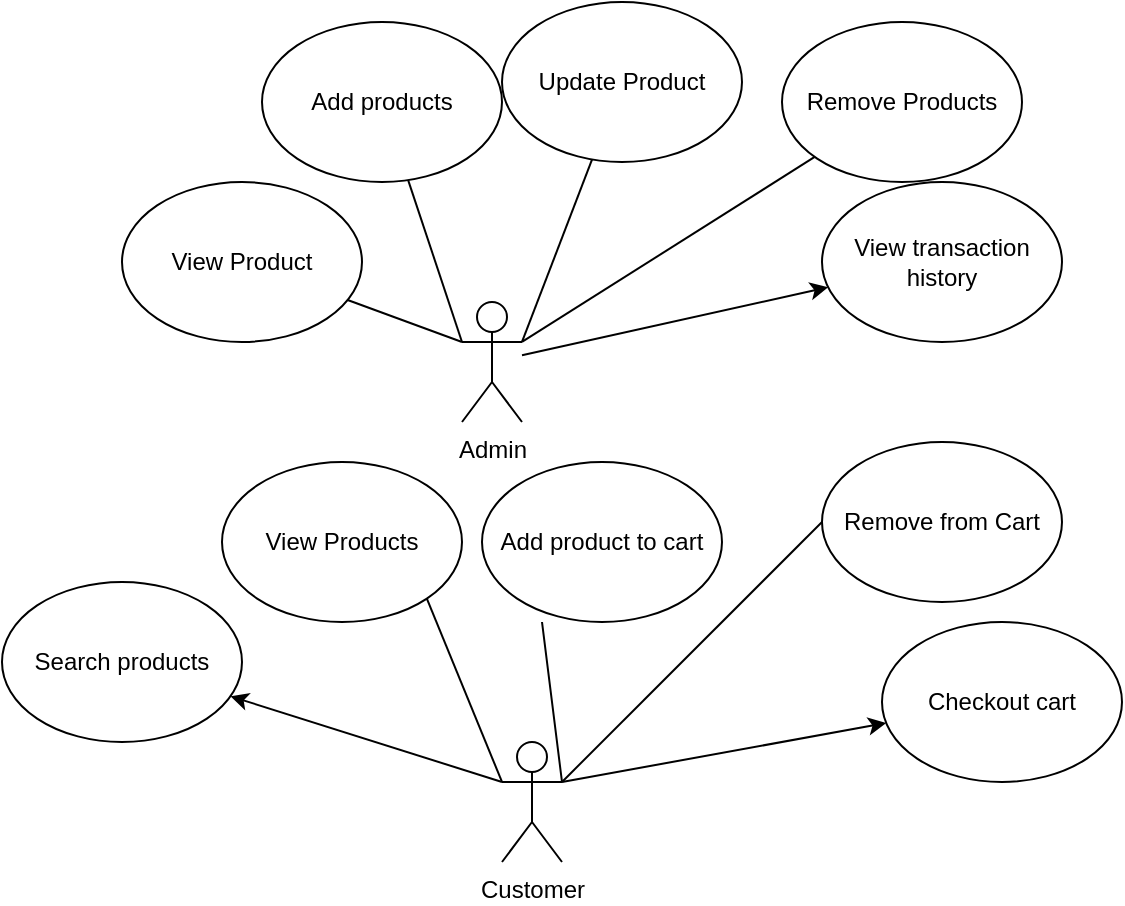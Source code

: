 <mxfile version="16.4.6" type="device" pages="2"><diagram id="PrRaS8Aolkz2Y4Op9WlZ" name="Use Case Diagram"><mxGraphModel dx="868" dy="520" grid="1" gridSize="10" guides="1" tooltips="1" connect="1" arrows="1" fold="1" page="1" pageScale="1" pageWidth="850" pageHeight="1100" math="0" shadow="0"><root><mxCell id="0"/><mxCell id="1" parent="0"/><mxCell id="6ajh6Lznl_H47NSacTXv-1" value="Admin&lt;br&gt;" style="shape=umlActor;verticalLabelPosition=bottom;verticalAlign=top;html=1;outlineConnect=0;" vertex="1" parent="1"><mxGeometry x="340" y="260" width="30" height="60" as="geometry"/></mxCell><mxCell id="6ajh6Lznl_H47NSacTXv-2" value="Add products" style="ellipse;whiteSpace=wrap;html=1;" vertex="1" parent="1"><mxGeometry x="240" y="120" width="120" height="80" as="geometry"/></mxCell><mxCell id="6ajh6Lznl_H47NSacTXv-3" value="" style="endArrow=none;html=1;rounded=0;exitX=0;exitY=0.333;exitDx=0;exitDy=0;exitPerimeter=0;" edge="1" parent="1" source="6ajh6Lznl_H47NSacTXv-1" target="6ajh6Lznl_H47NSacTXv-2"><mxGeometry width="50" height="50" relative="1" as="geometry"><mxPoint x="400" y="330" as="sourcePoint"/><mxPoint x="450" y="280" as="targetPoint"/></mxGeometry></mxCell><mxCell id="6ajh6Lznl_H47NSacTXv-4" value="Update Product" style="ellipse;whiteSpace=wrap;html=1;" vertex="1" parent="1"><mxGeometry x="360" y="110" width="120" height="80" as="geometry"/></mxCell><mxCell id="6ajh6Lznl_H47NSacTXv-5" value="" style="endArrow=none;html=1;rounded=0;exitX=1;exitY=0.333;exitDx=0;exitDy=0;exitPerimeter=0;" edge="1" target="6ajh6Lznl_H47NSacTXv-4" parent="1" source="6ajh6Lznl_H47NSacTXv-1"><mxGeometry width="50" height="50" relative="1" as="geometry"><mxPoint x="580" y="250" as="sourcePoint"/><mxPoint x="690" y="250" as="targetPoint"/></mxGeometry></mxCell><mxCell id="6ajh6Lznl_H47NSacTXv-6" value="Remove Products" style="ellipse;whiteSpace=wrap;html=1;" vertex="1" parent="1"><mxGeometry x="500" y="120" width="120" height="80" as="geometry"/></mxCell><mxCell id="6ajh6Lznl_H47NSacTXv-7" value="" style="endArrow=none;html=1;rounded=0;exitX=1;exitY=0.333;exitDx=0;exitDy=0;exitPerimeter=0;" edge="1" parent="1" source="6ajh6Lznl_H47NSacTXv-1" target="6ajh6Lznl_H47NSacTXv-6"><mxGeometry width="50" height="50" relative="1" as="geometry"><mxPoint x="400" y="330" as="sourcePoint"/><mxPoint x="450" y="280" as="targetPoint"/></mxGeometry></mxCell><mxCell id="6ajh6Lznl_H47NSacTXv-8" value="View Product" style="ellipse;whiteSpace=wrap;html=1;" vertex="1" parent="1"><mxGeometry x="170" y="200" width="120" height="80" as="geometry"/></mxCell><mxCell id="6ajh6Lznl_H47NSacTXv-9" value="Customer" style="shape=umlActor;verticalLabelPosition=bottom;verticalAlign=top;html=1;outlineConnect=0;" vertex="1" parent="1"><mxGeometry x="360" y="480" width="30" height="60" as="geometry"/></mxCell><mxCell id="6ajh6Lznl_H47NSacTXv-10" value="" style="endArrow=none;html=1;rounded=0;entryX=0;entryY=0.333;entryDx=0;entryDy=0;entryPerimeter=0;" edge="1" parent="1" source="6ajh6Lznl_H47NSacTXv-8" target="6ajh6Lznl_H47NSacTXv-1"><mxGeometry width="50" height="50" relative="1" as="geometry"><mxPoint x="400" y="390" as="sourcePoint"/><mxPoint x="450" y="340" as="targetPoint"/></mxGeometry></mxCell><mxCell id="6ajh6Lznl_H47NSacTXv-11" value="View Products" style="ellipse;whiteSpace=wrap;html=1;" vertex="1" parent="1"><mxGeometry x="220" y="340" width="120" height="80" as="geometry"/></mxCell><mxCell id="6ajh6Lznl_H47NSacTXv-12" value="" style="endArrow=none;html=1;rounded=0;exitX=1;exitY=1;exitDx=0;exitDy=0;entryX=0;entryY=0.333;entryDx=0;entryDy=0;entryPerimeter=0;" edge="1" parent="1" source="6ajh6Lznl_H47NSacTXv-11" target="6ajh6Lznl_H47NSacTXv-9"><mxGeometry width="50" height="50" relative="1" as="geometry"><mxPoint x="400" y="390" as="sourcePoint"/><mxPoint x="450" y="340" as="targetPoint"/></mxGeometry></mxCell><mxCell id="6ajh6Lznl_H47NSacTXv-13" value="Add product to cart" style="ellipse;whiteSpace=wrap;html=1;" vertex="1" parent="1"><mxGeometry x="350" y="340" width="120" height="80" as="geometry"/></mxCell><mxCell id="6ajh6Lznl_H47NSacTXv-14" value="" style="endArrow=none;html=1;rounded=0;exitX=1;exitY=0.333;exitDx=0;exitDy=0;exitPerimeter=0;entryX=0.25;entryY=1;entryDx=0;entryDy=0;entryPerimeter=0;" edge="1" parent="1" source="6ajh6Lznl_H47NSacTXv-9" target="6ajh6Lznl_H47NSacTXv-13"><mxGeometry width="50" height="50" relative="1" as="geometry"><mxPoint x="400" y="390" as="sourcePoint"/><mxPoint x="450" y="340" as="targetPoint"/><Array as="points"/></mxGeometry></mxCell><mxCell id="6ajh6Lznl_H47NSacTXv-16" value="Remove from Cart" style="ellipse;whiteSpace=wrap;html=1;" vertex="1" parent="1"><mxGeometry x="520" y="330" width="120" height="80" as="geometry"/></mxCell><mxCell id="6ajh6Lznl_H47NSacTXv-18" value="" style="endArrow=none;html=1;rounded=0;entryX=0;entryY=0.5;entryDx=0;entryDy=0;exitX=1;exitY=0.333;exitDx=0;exitDy=0;exitPerimeter=0;" edge="1" parent="1" source="6ajh6Lznl_H47NSacTXv-9" target="6ajh6Lznl_H47NSacTXv-16"><mxGeometry width="50" height="50" relative="1" as="geometry"><mxPoint x="400" y="390" as="sourcePoint"/><mxPoint x="450" y="340" as="targetPoint"/></mxGeometry></mxCell><mxCell id="6ajh6Lznl_H47NSacTXv-19" value="Search products" style="ellipse;whiteSpace=wrap;html=1;" vertex="1" parent="1"><mxGeometry x="110" y="400" width="120" height="80" as="geometry"/></mxCell><mxCell id="6ajh6Lznl_H47NSacTXv-20" value="" style="endArrow=classic;html=1;rounded=0;" edge="1" parent="1" target="6ajh6Lznl_H47NSacTXv-19"><mxGeometry width="50" height="50" relative="1" as="geometry"><mxPoint x="360" y="500" as="sourcePoint"/><mxPoint x="450" y="340" as="targetPoint"/></mxGeometry></mxCell><mxCell id="6ajh6Lznl_H47NSacTXv-21" value="Checkout cart" style="ellipse;whiteSpace=wrap;html=1;" vertex="1" parent="1"><mxGeometry x="550" y="420" width="120" height="80" as="geometry"/></mxCell><mxCell id="6ajh6Lznl_H47NSacTXv-23" value="" style="endArrow=classic;html=1;rounded=0;" edge="1" parent="1" target="6ajh6Lznl_H47NSacTXv-21"><mxGeometry width="50" height="50" relative="1" as="geometry"><mxPoint x="390" y="500" as="sourcePoint"/><mxPoint x="450" y="340" as="targetPoint"/></mxGeometry></mxCell><mxCell id="6ajh6Lznl_H47NSacTXv-24" value="View transaction history" style="ellipse;whiteSpace=wrap;html=1;" vertex="1" parent="1"><mxGeometry x="520" y="200" width="120" height="80" as="geometry"/></mxCell><mxCell id="6ajh6Lznl_H47NSacTXv-25" value="" style="endArrow=classic;html=1;rounded=0;" edge="1" parent="1" source="6ajh6Lznl_H47NSacTXv-1" target="6ajh6Lznl_H47NSacTXv-24"><mxGeometry width="50" height="50" relative="1" as="geometry"><mxPoint x="400" y="380" as="sourcePoint"/><mxPoint x="450" y="330" as="targetPoint"/></mxGeometry></mxCell></root></mxGraphModel></diagram><diagram id="f-b_H7ucs-vQiHyXBhFd" name="ERD"><mxGraphModel dx="868" dy="520" grid="1" gridSize="10" guides="1" tooltips="1" connect="1" arrows="1" fold="1" page="1" pageScale="1" pageWidth="850" pageHeight="1100" math="0" shadow="0"><root><mxCell id="M_QroxJJ5tq0MfS2wHzm-0"/><mxCell id="M_QroxJJ5tq0MfS2wHzm-1" parent="M_QroxJJ5tq0MfS2wHzm-0"/><mxCell id="VSPjnARM_Cl8F4T9jDtT-0" value="Product " style="shape=table;startSize=30;container=1;collapsible=1;childLayout=tableLayout;fixedRows=1;rowLines=0;fontStyle=1;align=center;resizeLast=1;" vertex="1" parent="M_QroxJJ5tq0MfS2wHzm-1"><mxGeometry x="190" y="90" width="180" height="250" as="geometry"/></mxCell><mxCell id="VSPjnARM_Cl8F4T9jDtT-1" value="" style="shape=tableRow;horizontal=0;startSize=0;swimlaneHead=0;swimlaneBody=0;fillColor=none;collapsible=0;dropTarget=0;points=[[0,0.5],[1,0.5]];portConstraint=eastwest;top=0;left=0;right=0;bottom=1;" vertex="1" parent="VSPjnARM_Cl8F4T9jDtT-0"><mxGeometry y="30" width="180" height="30" as="geometry"/></mxCell><mxCell id="VSPjnARM_Cl8F4T9jDtT-2" value="PK" style="shape=partialRectangle;connectable=0;fillColor=none;top=0;left=0;bottom=0;right=0;fontStyle=1;overflow=hidden;" vertex="1" parent="VSPjnARM_Cl8F4T9jDtT-1"><mxGeometry width="30" height="30" as="geometry"><mxRectangle width="30" height="30" as="alternateBounds"/></mxGeometry></mxCell><mxCell id="VSPjnARM_Cl8F4T9jDtT-3" value="UniqueID" style="shape=partialRectangle;connectable=0;fillColor=none;top=0;left=0;bottom=0;right=0;align=left;spacingLeft=6;fontStyle=5;overflow=hidden;" vertex="1" parent="VSPjnARM_Cl8F4T9jDtT-1"><mxGeometry x="30" width="150" height="30" as="geometry"><mxRectangle width="150" height="30" as="alternateBounds"/></mxGeometry></mxCell><mxCell id="VSPjnARM_Cl8F4T9jDtT-4" value="" style="shape=tableRow;horizontal=0;startSize=0;swimlaneHead=0;swimlaneBody=0;fillColor=none;collapsible=0;dropTarget=0;points=[[0,0.5],[1,0.5]];portConstraint=eastwest;top=0;left=0;right=0;bottom=0;" vertex="1" parent="VSPjnARM_Cl8F4T9jDtT-0"><mxGeometry y="60" width="180" height="30" as="geometry"/></mxCell><mxCell id="VSPjnARM_Cl8F4T9jDtT-5" value="" style="shape=partialRectangle;connectable=0;fillColor=none;top=0;left=0;bottom=0;right=0;editable=1;overflow=hidden;" vertex="1" parent="VSPjnARM_Cl8F4T9jDtT-4"><mxGeometry width="30" height="30" as="geometry"><mxRectangle width="30" height="30" as="alternateBounds"/></mxGeometry></mxCell><mxCell id="VSPjnARM_Cl8F4T9jDtT-6" value="name" style="shape=partialRectangle;connectable=0;fillColor=none;top=0;left=0;bottom=0;right=0;align=left;spacingLeft=6;overflow=hidden;" vertex="1" parent="VSPjnARM_Cl8F4T9jDtT-4"><mxGeometry x="30" width="150" height="30" as="geometry"><mxRectangle width="150" height="30" as="alternateBounds"/></mxGeometry></mxCell><mxCell id="VSPjnARM_Cl8F4T9jDtT-7" value="" style="shape=tableRow;horizontal=0;startSize=0;swimlaneHead=0;swimlaneBody=0;fillColor=none;collapsible=0;dropTarget=0;points=[[0,0.5],[1,0.5]];portConstraint=eastwest;top=0;left=0;right=0;bottom=0;" vertex="1" parent="VSPjnARM_Cl8F4T9jDtT-0"><mxGeometry y="90" width="180" height="30" as="geometry"/></mxCell><mxCell id="VSPjnARM_Cl8F4T9jDtT-8" value="" style="shape=partialRectangle;connectable=0;fillColor=none;top=0;left=0;bottom=0;right=0;editable=1;overflow=hidden;" vertex="1" parent="VSPjnARM_Cl8F4T9jDtT-7"><mxGeometry width="30" height="30" as="geometry"><mxRectangle width="30" height="30" as="alternateBounds"/></mxGeometry></mxCell><mxCell id="VSPjnARM_Cl8F4T9jDtT-9" value="description" style="shape=partialRectangle;connectable=0;fillColor=none;top=0;left=0;bottom=0;right=0;align=left;spacingLeft=6;overflow=hidden;" vertex="1" parent="VSPjnARM_Cl8F4T9jDtT-7"><mxGeometry x="30" width="150" height="30" as="geometry"><mxRectangle width="150" height="30" as="alternateBounds"/></mxGeometry></mxCell><mxCell id="VSPjnARM_Cl8F4T9jDtT-10" value="" style="shape=tableRow;horizontal=0;startSize=0;swimlaneHead=0;swimlaneBody=0;fillColor=none;collapsible=0;dropTarget=0;points=[[0,0.5],[1,0.5]];portConstraint=eastwest;top=0;left=0;right=0;bottom=0;" vertex="1" parent="VSPjnARM_Cl8F4T9jDtT-0"><mxGeometry y="120" width="180" height="30" as="geometry"/></mxCell><mxCell id="VSPjnARM_Cl8F4T9jDtT-11" value="" style="shape=partialRectangle;connectable=0;fillColor=none;top=0;left=0;bottom=0;right=0;editable=1;overflow=hidden;" vertex="1" parent="VSPjnARM_Cl8F4T9jDtT-10"><mxGeometry width="30" height="30" as="geometry"><mxRectangle width="30" height="30" as="alternateBounds"/></mxGeometry></mxCell><mxCell id="VSPjnARM_Cl8F4T9jDtT-12" value="price" style="shape=partialRectangle;connectable=0;fillColor=none;top=0;left=0;bottom=0;right=0;align=left;spacingLeft=6;overflow=hidden;" vertex="1" parent="VSPjnARM_Cl8F4T9jDtT-10"><mxGeometry x="30" width="150" height="30" as="geometry"><mxRectangle width="150" height="30" as="alternateBounds"/></mxGeometry></mxCell><mxCell id="PIXqcJYhz7bJUSNgdT3F-3" value="" style="shape=tableRow;horizontal=0;startSize=0;swimlaneHead=0;swimlaneBody=0;fillColor=none;collapsible=0;dropTarget=0;points=[[0,0.5],[1,0.5]];portConstraint=eastwest;top=0;left=0;right=0;bottom=0;" vertex="1" parent="VSPjnARM_Cl8F4T9jDtT-0"><mxGeometry y="150" width="180" height="30" as="geometry"/></mxCell><mxCell id="PIXqcJYhz7bJUSNgdT3F-4" value="" style="shape=partialRectangle;connectable=0;fillColor=none;top=0;left=0;bottom=0;right=0;editable=1;overflow=hidden;" vertex="1" parent="PIXqcJYhz7bJUSNgdT3F-3"><mxGeometry width="30" height="30" as="geometry"><mxRectangle width="30" height="30" as="alternateBounds"/></mxGeometry></mxCell><mxCell id="PIXqcJYhz7bJUSNgdT3F-5" value="date_created" style="shape=partialRectangle;connectable=0;fillColor=none;top=0;left=0;bottom=0;right=0;align=left;spacingLeft=6;overflow=hidden;" vertex="1" parent="PIXqcJYhz7bJUSNgdT3F-3"><mxGeometry x="30" width="150" height="30" as="geometry"><mxRectangle width="150" height="30" as="alternateBounds"/></mxGeometry></mxCell><mxCell id="PIXqcJYhz7bJUSNgdT3F-0" value="" style="shape=tableRow;horizontal=0;startSize=0;swimlaneHead=0;swimlaneBody=0;fillColor=none;collapsible=0;dropTarget=0;points=[[0,0.5],[1,0.5]];portConstraint=eastwest;top=0;left=0;right=0;bottom=0;" vertex="1" parent="VSPjnARM_Cl8F4T9jDtT-0"><mxGeometry y="180" width="180" height="30" as="geometry"/></mxCell><mxCell id="PIXqcJYhz7bJUSNgdT3F-1" value="" style="shape=partialRectangle;connectable=0;fillColor=none;top=0;left=0;bottom=0;right=0;editable=1;overflow=hidden;" vertex="1" parent="PIXqcJYhz7bJUSNgdT3F-0"><mxGeometry width="30" height="30" as="geometry"><mxRectangle width="30" height="30" as="alternateBounds"/></mxGeometry></mxCell><mxCell id="PIXqcJYhz7bJUSNgdT3F-2" value="quantity" style="shape=partialRectangle;connectable=0;fillColor=none;top=0;left=0;bottom=0;right=0;align=left;spacingLeft=6;overflow=hidden;" vertex="1" parent="PIXqcJYhz7bJUSNgdT3F-0"><mxGeometry x="30" width="150" height="30" as="geometry"><mxRectangle width="150" height="30" as="alternateBounds"/></mxGeometry></mxCell><mxCell id="PIXqcJYhz7bJUSNgdT3F-6" value="" style="shape=tableRow;horizontal=0;startSize=0;swimlaneHead=0;swimlaneBody=0;fillColor=none;collapsible=0;dropTarget=0;points=[[0,0.5],[1,0.5]];portConstraint=eastwest;top=0;left=0;right=0;bottom=0;" vertex="1" parent="VSPjnARM_Cl8F4T9jDtT-0"><mxGeometry y="210" width="180" height="30" as="geometry"/></mxCell><mxCell id="PIXqcJYhz7bJUSNgdT3F-7" value="" style="shape=partialRectangle;connectable=0;fillColor=none;top=0;left=0;bottom=0;right=0;editable=1;overflow=hidden;" vertex="1" parent="PIXqcJYhz7bJUSNgdT3F-6"><mxGeometry width="30" height="30" as="geometry"><mxRectangle width="30" height="30" as="alternateBounds"/></mxGeometry></mxCell><mxCell id="PIXqcJYhz7bJUSNgdT3F-8" value="image_url" style="shape=partialRectangle;connectable=0;fillColor=none;top=0;left=0;bottom=0;right=0;align=left;spacingLeft=6;overflow=hidden;" vertex="1" parent="PIXqcJYhz7bJUSNgdT3F-6"><mxGeometry x="30" width="150" height="30" as="geometry"><mxRectangle width="150" height="30" as="alternateBounds"/></mxGeometry></mxCell><mxCell id="PIXqcJYhz7bJUSNgdT3F-9" value="Cart" style="shape=table;startSize=30;container=1;collapsible=1;childLayout=tableLayout;fixedRows=1;rowLines=0;fontStyle=1;align=center;resizeLast=1;" vertex="1" parent="M_QroxJJ5tq0MfS2wHzm-1"><mxGeometry x="530" y="100" width="180" height="150" as="geometry"/></mxCell><mxCell id="PIXqcJYhz7bJUSNgdT3F-10" value="" style="shape=tableRow;horizontal=0;startSize=0;swimlaneHead=0;swimlaneBody=0;fillColor=none;collapsible=0;dropTarget=0;points=[[0,0.5],[1,0.5]];portConstraint=eastwest;top=0;left=0;right=0;bottom=1;" vertex="1" parent="PIXqcJYhz7bJUSNgdT3F-9"><mxGeometry y="30" width="180" height="30" as="geometry"/></mxCell><mxCell id="PIXqcJYhz7bJUSNgdT3F-11" value="PK" style="shape=partialRectangle;connectable=0;fillColor=none;top=0;left=0;bottom=0;right=0;fontStyle=1;overflow=hidden;" vertex="1" parent="PIXqcJYhz7bJUSNgdT3F-10"><mxGeometry width="30" height="30" as="geometry"><mxRectangle width="30" height="30" as="alternateBounds"/></mxGeometry></mxCell><mxCell id="PIXqcJYhz7bJUSNgdT3F-12" value="UniqueID" style="shape=partialRectangle;connectable=0;fillColor=none;top=0;left=0;bottom=0;right=0;align=left;spacingLeft=6;fontStyle=5;overflow=hidden;" vertex="1" parent="PIXqcJYhz7bJUSNgdT3F-10"><mxGeometry x="30" width="150" height="30" as="geometry"><mxRectangle width="150" height="30" as="alternateBounds"/></mxGeometry></mxCell><mxCell id="PIXqcJYhz7bJUSNgdT3F-13" value="" style="shape=tableRow;horizontal=0;startSize=0;swimlaneHead=0;swimlaneBody=0;fillColor=none;collapsible=0;dropTarget=0;points=[[0,0.5],[1,0.5]];portConstraint=eastwest;top=0;left=0;right=0;bottom=0;" vertex="1" parent="PIXqcJYhz7bJUSNgdT3F-9"><mxGeometry y="60" width="180" height="30" as="geometry"/></mxCell><mxCell id="PIXqcJYhz7bJUSNgdT3F-14" value="" style="shape=partialRectangle;connectable=0;fillColor=none;top=0;left=0;bottom=0;right=0;editable=1;overflow=hidden;" vertex="1" parent="PIXqcJYhz7bJUSNgdT3F-13"><mxGeometry width="30" height="30" as="geometry"><mxRectangle width="30" height="30" as="alternateBounds"/></mxGeometry></mxCell><mxCell id="PIXqcJYhz7bJUSNgdT3F-15" value="date_created" style="shape=partialRectangle;connectable=0;fillColor=none;top=0;left=0;bottom=0;right=0;align=left;spacingLeft=6;overflow=hidden;" vertex="1" parent="PIXqcJYhz7bJUSNgdT3F-13"><mxGeometry x="30" width="150" height="30" as="geometry"><mxRectangle width="150" height="30" as="alternateBounds"/></mxGeometry></mxCell><mxCell id="PIXqcJYhz7bJUSNgdT3F-16" value="" style="shape=tableRow;horizontal=0;startSize=0;swimlaneHead=0;swimlaneBody=0;fillColor=none;collapsible=0;dropTarget=0;points=[[0,0.5],[1,0.5]];portConstraint=eastwest;top=0;left=0;right=0;bottom=0;" vertex="1" parent="PIXqcJYhz7bJUSNgdT3F-9"><mxGeometry y="90" width="180" height="20" as="geometry"/></mxCell><mxCell id="PIXqcJYhz7bJUSNgdT3F-17" value="" style="shape=partialRectangle;connectable=0;fillColor=none;top=0;left=0;bottom=0;right=0;editable=1;overflow=hidden;" vertex="1" parent="PIXqcJYhz7bJUSNgdT3F-16"><mxGeometry width="30" height="20" as="geometry"><mxRectangle width="30" height="20" as="alternateBounds"/></mxGeometry></mxCell><mxCell id="PIXqcJYhz7bJUSNgdT3F-18" value="total_price" style="shape=partialRectangle;connectable=0;fillColor=none;top=0;left=0;bottom=0;right=0;align=left;spacingLeft=6;overflow=hidden;" vertex="1" parent="PIXqcJYhz7bJUSNgdT3F-16"><mxGeometry x="30" width="150" height="20" as="geometry"><mxRectangle width="150" height="20" as="alternateBounds"/></mxGeometry></mxCell><mxCell id="PIXqcJYhz7bJUSNgdT3F-19" value="" style="shape=tableRow;horizontal=0;startSize=0;swimlaneHead=0;swimlaneBody=0;fillColor=none;collapsible=0;dropTarget=0;points=[[0,0.5],[1,0.5]];portConstraint=eastwest;top=0;left=0;right=0;bottom=0;" vertex="1" parent="PIXqcJYhz7bJUSNgdT3F-9"><mxGeometry y="110" width="180" height="30" as="geometry"/></mxCell><mxCell id="PIXqcJYhz7bJUSNgdT3F-20" value="" style="shape=partialRectangle;connectable=0;fillColor=none;top=0;left=0;bottom=0;right=0;editable=1;overflow=hidden;" vertex="1" parent="PIXqcJYhz7bJUSNgdT3F-19"><mxGeometry width="30" height="30" as="geometry"><mxRectangle width="30" height="30" as="alternateBounds"/></mxGeometry></mxCell><mxCell id="PIXqcJYhz7bJUSNgdT3F-21" value="Row 3" style="shape=partialRectangle;connectable=0;fillColor=none;top=0;left=0;bottom=0;right=0;align=left;spacingLeft=6;overflow=hidden;" vertex="1" parent="PIXqcJYhz7bJUSNgdT3F-19"><mxGeometry x="30" width="150" height="30" as="geometry"><mxRectangle width="150" height="30" as="alternateBounds"/></mxGeometry></mxCell><mxCell id="pBYVtXtXz_VwzTs4e7Eh-0" value="" style="fontSize=12;html=1;endArrow=ERoneToMany;rounded=0;entryX=1.017;entryY=0.733;entryDx=0;entryDy=0;entryPerimeter=0;exitX=0;exitY=0.5;exitDx=0;exitDy=0;edgeStyle=orthogonalEdgeStyle;" edge="1" parent="M_QroxJJ5tq0MfS2wHzm-1" source="PIXqcJYhz7bJUSNgdT3F-16" target="VSPjnARM_Cl8F4T9jDtT-7"><mxGeometry width="100" height="100" relative="1" as="geometry"><mxPoint x="400" y="290" as="sourcePoint"/><mxPoint x="420" y="200" as="targetPoint"/></mxGeometry></mxCell><mxCell id="pBYVtXtXz_VwzTs4e7Eh-2" value="User" style="shape=table;startSize=30;container=1;collapsible=1;childLayout=tableLayout;fixedRows=1;rowLines=0;fontStyle=1;align=center;resizeLast=1;" vertex="1" parent="M_QroxJJ5tq0MfS2wHzm-1"><mxGeometry x="50" y="370" width="180" height="190" as="geometry"/></mxCell><mxCell id="pBYVtXtXz_VwzTs4e7Eh-3" value="" style="shape=tableRow;horizontal=0;startSize=0;swimlaneHead=0;swimlaneBody=0;fillColor=none;collapsible=0;dropTarget=0;points=[[0,0.5],[1,0.5]];portConstraint=eastwest;top=0;left=0;right=0;bottom=1;" vertex="1" parent="pBYVtXtXz_VwzTs4e7Eh-2"><mxGeometry y="30" width="180" height="30" as="geometry"/></mxCell><mxCell id="pBYVtXtXz_VwzTs4e7Eh-4" value="PK" style="shape=partialRectangle;connectable=0;fillColor=none;top=0;left=0;bottom=0;right=0;fontStyle=1;overflow=hidden;" vertex="1" parent="pBYVtXtXz_VwzTs4e7Eh-3"><mxGeometry width="30" height="30" as="geometry"><mxRectangle width="30" height="30" as="alternateBounds"/></mxGeometry></mxCell><mxCell id="pBYVtXtXz_VwzTs4e7Eh-5" value="UniqueID" style="shape=partialRectangle;connectable=0;fillColor=none;top=0;left=0;bottom=0;right=0;align=left;spacingLeft=6;fontStyle=5;overflow=hidden;" vertex="1" parent="pBYVtXtXz_VwzTs4e7Eh-3"><mxGeometry x="30" width="150" height="30" as="geometry"><mxRectangle width="150" height="30" as="alternateBounds"/></mxGeometry></mxCell><mxCell id="pBYVtXtXz_VwzTs4e7Eh-6" value="" style="shape=tableRow;horizontal=0;startSize=0;swimlaneHead=0;swimlaneBody=0;fillColor=none;collapsible=0;dropTarget=0;points=[[0,0.5],[1,0.5]];portConstraint=eastwest;top=0;left=0;right=0;bottom=0;" vertex="1" parent="pBYVtXtXz_VwzTs4e7Eh-2"><mxGeometry y="60" width="180" height="30" as="geometry"/></mxCell><mxCell id="pBYVtXtXz_VwzTs4e7Eh-7" value="" style="shape=partialRectangle;connectable=0;fillColor=none;top=0;left=0;bottom=0;right=0;editable=1;overflow=hidden;" vertex="1" parent="pBYVtXtXz_VwzTs4e7Eh-6"><mxGeometry width="30" height="30" as="geometry"><mxRectangle width="30" height="30" as="alternateBounds"/></mxGeometry></mxCell><mxCell id="pBYVtXtXz_VwzTs4e7Eh-8" value="first_name" style="shape=partialRectangle;connectable=0;fillColor=none;top=0;left=0;bottom=0;right=0;align=left;spacingLeft=6;overflow=hidden;" vertex="1" parent="pBYVtXtXz_VwzTs4e7Eh-6"><mxGeometry x="30" width="150" height="30" as="geometry"><mxRectangle width="150" height="30" as="alternateBounds"/></mxGeometry></mxCell><mxCell id="pBYVtXtXz_VwzTs4e7Eh-9" value="" style="shape=tableRow;horizontal=0;startSize=0;swimlaneHead=0;swimlaneBody=0;fillColor=none;collapsible=0;dropTarget=0;points=[[0,0.5],[1,0.5]];portConstraint=eastwest;top=0;left=0;right=0;bottom=0;" vertex="1" parent="pBYVtXtXz_VwzTs4e7Eh-2"><mxGeometry y="90" width="180" height="30" as="geometry"/></mxCell><mxCell id="pBYVtXtXz_VwzTs4e7Eh-10" value="" style="shape=partialRectangle;connectable=0;fillColor=none;top=0;left=0;bottom=0;right=0;editable=1;overflow=hidden;" vertex="1" parent="pBYVtXtXz_VwzTs4e7Eh-9"><mxGeometry width="30" height="30" as="geometry"><mxRectangle width="30" height="30" as="alternateBounds"/></mxGeometry></mxCell><mxCell id="pBYVtXtXz_VwzTs4e7Eh-11" value="last_name" style="shape=partialRectangle;connectable=0;fillColor=none;top=0;left=0;bottom=0;right=0;align=left;spacingLeft=6;overflow=hidden;" vertex="1" parent="pBYVtXtXz_VwzTs4e7Eh-9"><mxGeometry x="30" width="150" height="30" as="geometry"><mxRectangle width="150" height="30" as="alternateBounds"/></mxGeometry></mxCell><mxCell id="pBYVtXtXz_VwzTs4e7Eh-12" value="" style="shape=tableRow;horizontal=0;startSize=0;swimlaneHead=0;swimlaneBody=0;fillColor=none;collapsible=0;dropTarget=0;points=[[0,0.5],[1,0.5]];portConstraint=eastwest;top=0;left=0;right=0;bottom=0;" vertex="1" parent="pBYVtXtXz_VwzTs4e7Eh-2"><mxGeometry y="120" width="180" height="30" as="geometry"/></mxCell><mxCell id="pBYVtXtXz_VwzTs4e7Eh-13" value="" style="shape=partialRectangle;connectable=0;fillColor=none;top=0;left=0;bottom=0;right=0;editable=1;overflow=hidden;" vertex="1" parent="pBYVtXtXz_VwzTs4e7Eh-12"><mxGeometry width="30" height="30" as="geometry"><mxRectangle width="30" height="30" as="alternateBounds"/></mxGeometry></mxCell><mxCell id="pBYVtXtXz_VwzTs4e7Eh-14" value="role" style="shape=partialRectangle;connectable=0;fillColor=none;top=0;left=0;bottom=0;right=0;align=left;spacingLeft=6;overflow=hidden;" vertex="1" parent="pBYVtXtXz_VwzTs4e7Eh-12"><mxGeometry x="30" width="150" height="30" as="geometry"><mxRectangle width="150" height="30" as="alternateBounds"/></mxGeometry></mxCell><mxCell id="pBYVtXtXz_VwzTs4e7Eh-15" value="" style="shape=tableRow;horizontal=0;startSize=0;swimlaneHead=0;swimlaneBody=0;fillColor=none;collapsible=0;dropTarget=0;points=[[0,0.5],[1,0.5]];portConstraint=eastwest;top=0;left=0;right=0;bottom=0;" vertex="1" parent="pBYVtXtXz_VwzTs4e7Eh-2"><mxGeometry y="150" width="180" height="30" as="geometry"/></mxCell><mxCell id="pBYVtXtXz_VwzTs4e7Eh-16" value="" style="shape=partialRectangle;connectable=0;fillColor=none;top=0;left=0;bottom=0;right=0;editable=1;overflow=hidden;" vertex="1" parent="pBYVtXtXz_VwzTs4e7Eh-15"><mxGeometry width="30" height="30" as="geometry"><mxRectangle width="30" height="30" as="alternateBounds"/></mxGeometry></mxCell><mxCell id="pBYVtXtXz_VwzTs4e7Eh-17" value="email_address" style="shape=partialRectangle;connectable=0;fillColor=none;top=0;left=0;bottom=0;right=0;align=left;spacingLeft=6;overflow=hidden;" vertex="1" parent="pBYVtXtXz_VwzTs4e7Eh-15"><mxGeometry x="30" width="150" height="30" as="geometry"><mxRectangle width="150" height="30" as="alternateBounds"/></mxGeometry></mxCell><mxCell id="pBYVtXtXz_VwzTs4e7Eh-18" style="edgeStyle=none;rounded=0;orthogonalLoop=1;jettySize=auto;html=1;exitX=0.5;exitY=0;exitDx=0;exitDy=0;" edge="1" parent="M_QroxJJ5tq0MfS2wHzm-1" source="pBYVtXtXz_VwzTs4e7Eh-2" target="pBYVtXtXz_VwzTs4e7Eh-2"><mxGeometry relative="1" as="geometry"/></mxCell><mxCell id="kVzp3fCjX2PEtSiybqb5-13" value="Histrory" style="shape=table;startSize=30;container=1;collapsible=1;childLayout=tableLayout;fixedRows=1;rowLines=0;fontStyle=1;align=center;resizeLast=1;" vertex="1" parent="M_QroxJJ5tq0MfS2wHzm-1"><mxGeometry x="310" y="380" width="180" height="160" as="geometry"/></mxCell><mxCell id="kVzp3fCjX2PEtSiybqb5-14" value="" style="shape=tableRow;horizontal=0;startSize=0;swimlaneHead=0;swimlaneBody=0;fillColor=none;collapsible=0;dropTarget=0;points=[[0,0.5],[1,0.5]];portConstraint=eastwest;top=0;left=0;right=0;bottom=1;" vertex="1" parent="kVzp3fCjX2PEtSiybqb5-13"><mxGeometry y="30" width="180" height="30" as="geometry"/></mxCell><mxCell id="kVzp3fCjX2PEtSiybqb5-15" value="PK" style="shape=partialRectangle;connectable=0;fillColor=none;top=0;left=0;bottom=0;right=0;fontStyle=1;overflow=hidden;" vertex="1" parent="kVzp3fCjX2PEtSiybqb5-14"><mxGeometry width="30" height="30" as="geometry"><mxRectangle width="30" height="30" as="alternateBounds"/></mxGeometry></mxCell><mxCell id="kVzp3fCjX2PEtSiybqb5-16" value="UniqueID" style="shape=partialRectangle;connectable=0;fillColor=none;top=0;left=0;bottom=0;right=0;align=left;spacingLeft=6;fontStyle=5;overflow=hidden;" vertex="1" parent="kVzp3fCjX2PEtSiybqb5-14"><mxGeometry x="30" width="150" height="30" as="geometry"><mxRectangle width="150" height="30" as="alternateBounds"/></mxGeometry></mxCell><mxCell id="kVzp3fCjX2PEtSiybqb5-17" value="" style="shape=tableRow;horizontal=0;startSize=0;swimlaneHead=0;swimlaneBody=0;fillColor=none;collapsible=0;dropTarget=0;points=[[0,0.5],[1,0.5]];portConstraint=eastwest;top=0;left=0;right=0;bottom=0;" vertex="1" parent="kVzp3fCjX2PEtSiybqb5-13"><mxGeometry y="60" width="180" height="30" as="geometry"/></mxCell><mxCell id="kVzp3fCjX2PEtSiybqb5-18" value="" style="shape=partialRectangle;connectable=0;fillColor=none;top=0;left=0;bottom=0;right=0;editable=1;overflow=hidden;" vertex="1" parent="kVzp3fCjX2PEtSiybqb5-17"><mxGeometry width="30" height="30" as="geometry"><mxRectangle width="30" height="30" as="alternateBounds"/></mxGeometry></mxCell><mxCell id="kVzp3fCjX2PEtSiybqb5-19" value="" style="shape=partialRectangle;connectable=0;fillColor=none;top=0;left=0;bottom=0;right=0;align=left;spacingLeft=6;overflow=hidden;" vertex="1" parent="kVzp3fCjX2PEtSiybqb5-17"><mxGeometry x="30" width="150" height="30" as="geometry"><mxRectangle width="150" height="30" as="alternateBounds"/></mxGeometry></mxCell><mxCell id="kVzp3fCjX2PEtSiybqb5-20" value="" style="shape=tableRow;horizontal=0;startSize=0;swimlaneHead=0;swimlaneBody=0;fillColor=none;collapsible=0;dropTarget=0;points=[[0,0.5],[1,0.5]];portConstraint=eastwest;top=0;left=0;right=0;bottom=0;" vertex="1" parent="kVzp3fCjX2PEtSiybqb5-13"><mxGeometry y="90" width="180" height="30" as="geometry"/></mxCell><mxCell id="kVzp3fCjX2PEtSiybqb5-21" value="" style="shape=partialRectangle;connectable=0;fillColor=none;top=0;left=0;bottom=0;right=0;editable=1;overflow=hidden;" vertex="1" parent="kVzp3fCjX2PEtSiybqb5-20"><mxGeometry width="30" height="30" as="geometry"><mxRectangle width="30" height="30" as="alternateBounds"/></mxGeometry></mxCell><mxCell id="kVzp3fCjX2PEtSiybqb5-22" value="" style="shape=partialRectangle;connectable=0;fillColor=none;top=0;left=0;bottom=0;right=0;align=left;spacingLeft=6;overflow=hidden;" vertex="1" parent="kVzp3fCjX2PEtSiybqb5-20"><mxGeometry x="30" width="150" height="30" as="geometry"><mxRectangle width="150" height="30" as="alternateBounds"/></mxGeometry></mxCell><mxCell id="kVzp3fCjX2PEtSiybqb5-23" value="" style="shape=tableRow;horizontal=0;startSize=0;swimlaneHead=0;swimlaneBody=0;fillColor=none;collapsible=0;dropTarget=0;points=[[0,0.5],[1,0.5]];portConstraint=eastwest;top=0;left=0;right=0;bottom=0;" vertex="1" parent="kVzp3fCjX2PEtSiybqb5-13"><mxGeometry y="120" width="180" height="30" as="geometry"/></mxCell><mxCell id="kVzp3fCjX2PEtSiybqb5-24" value="" style="shape=partialRectangle;connectable=0;fillColor=none;top=0;left=0;bottom=0;right=0;editable=1;overflow=hidden;" vertex="1" parent="kVzp3fCjX2PEtSiybqb5-23"><mxGeometry width="30" height="30" as="geometry"><mxRectangle width="30" height="30" as="alternateBounds"/></mxGeometry></mxCell><mxCell id="kVzp3fCjX2PEtSiybqb5-25" value="" style="shape=partialRectangle;connectable=0;fillColor=none;top=0;left=0;bottom=0;right=0;align=left;spacingLeft=6;overflow=hidden;" vertex="1" parent="kVzp3fCjX2PEtSiybqb5-23"><mxGeometry x="30" width="150" height="30" as="geometry"><mxRectangle width="150" height="30" as="alternateBounds"/></mxGeometry></mxCell><mxCell id="kVzp3fCjX2PEtSiybqb5-30" value="" style="edgeStyle=entityRelationEdgeStyle;fontSize=12;html=1;endArrow=ERmandOne;rounded=0;exitX=1;exitY=0.5;exitDx=0;exitDy=0;entryX=-0.022;entryY=0.033;entryDx=0;entryDy=0;entryPerimeter=0;" edge="1" parent="M_QroxJJ5tq0MfS2wHzm-1" source="pBYVtXtXz_VwzTs4e7Eh-6" target="kVzp3fCjX2PEtSiybqb5-17"><mxGeometry width="100" height="100" relative="1" as="geometry"><mxPoint x="370" y="380" as="sourcePoint"/><mxPoint x="470" y="280" as="targetPoint"/></mxGeometry></mxCell><mxCell id="kVzp3fCjX2PEtSiybqb5-31" value="Transaction" style="shape=table;startSize=30;container=1;collapsible=1;childLayout=tableLayout;fixedRows=1;rowLines=0;fontStyle=1;align=center;resizeLast=1;" vertex="1" parent="M_QroxJJ5tq0MfS2wHzm-1"><mxGeometry x="570" y="350" width="180" height="160" as="geometry"/></mxCell><mxCell id="kVzp3fCjX2PEtSiybqb5-32" value="" style="shape=tableRow;horizontal=0;startSize=0;swimlaneHead=0;swimlaneBody=0;fillColor=none;collapsible=0;dropTarget=0;points=[[0,0.5],[1,0.5]];portConstraint=eastwest;top=0;left=0;right=0;bottom=1;" vertex="1" parent="kVzp3fCjX2PEtSiybqb5-31"><mxGeometry y="30" width="180" height="30" as="geometry"/></mxCell><mxCell id="kVzp3fCjX2PEtSiybqb5-33" value="PK" style="shape=partialRectangle;connectable=0;fillColor=none;top=0;left=0;bottom=0;right=0;fontStyle=1;overflow=hidden;" vertex="1" parent="kVzp3fCjX2PEtSiybqb5-32"><mxGeometry width="30" height="30" as="geometry"><mxRectangle width="30" height="30" as="alternateBounds"/></mxGeometry></mxCell><mxCell id="kVzp3fCjX2PEtSiybqb5-34" value="UniqueID" style="shape=partialRectangle;connectable=0;fillColor=none;top=0;left=0;bottom=0;right=0;align=left;spacingLeft=6;fontStyle=5;overflow=hidden;" vertex="1" parent="kVzp3fCjX2PEtSiybqb5-32"><mxGeometry x="30" width="150" height="30" as="geometry"><mxRectangle width="150" height="30" as="alternateBounds"/></mxGeometry></mxCell><mxCell id="kVzp3fCjX2PEtSiybqb5-35" value="" style="shape=tableRow;horizontal=0;startSize=0;swimlaneHead=0;swimlaneBody=0;fillColor=none;collapsible=0;dropTarget=0;points=[[0,0.5],[1,0.5]];portConstraint=eastwest;top=0;left=0;right=0;bottom=0;" vertex="1" parent="kVzp3fCjX2PEtSiybqb5-31"><mxGeometry y="60" width="180" height="30" as="geometry"/></mxCell><mxCell id="kVzp3fCjX2PEtSiybqb5-36" value="" style="shape=partialRectangle;connectable=0;fillColor=none;top=0;left=0;bottom=0;right=0;editable=1;overflow=hidden;" vertex="1" parent="kVzp3fCjX2PEtSiybqb5-35"><mxGeometry width="30" height="30" as="geometry"><mxRectangle width="30" height="30" as="alternateBounds"/></mxGeometry></mxCell><mxCell id="kVzp3fCjX2PEtSiybqb5-37" value="date_created" style="shape=partialRectangle;connectable=0;fillColor=none;top=0;left=0;bottom=0;right=0;align=left;spacingLeft=6;overflow=hidden;" vertex="1" parent="kVzp3fCjX2PEtSiybqb5-35"><mxGeometry x="30" width="150" height="30" as="geometry"><mxRectangle width="150" height="30" as="alternateBounds"/></mxGeometry></mxCell><mxCell id="kVzp3fCjX2PEtSiybqb5-38" value="" style="shape=tableRow;horizontal=0;startSize=0;swimlaneHead=0;swimlaneBody=0;fillColor=none;collapsible=0;dropTarget=0;points=[[0,0.5],[1,0.5]];portConstraint=eastwest;top=0;left=0;right=0;bottom=0;" vertex="1" parent="kVzp3fCjX2PEtSiybqb5-31"><mxGeometry y="90" width="180" height="30" as="geometry"/></mxCell><mxCell id="kVzp3fCjX2PEtSiybqb5-39" value="" style="shape=partialRectangle;connectable=0;fillColor=none;top=0;left=0;bottom=0;right=0;editable=1;overflow=hidden;" vertex="1" parent="kVzp3fCjX2PEtSiybqb5-38"><mxGeometry width="30" height="30" as="geometry"><mxRectangle width="30" height="30" as="alternateBounds"/></mxGeometry></mxCell><mxCell id="kVzp3fCjX2PEtSiybqb5-40" value="date_completed" style="shape=partialRectangle;connectable=0;fillColor=none;top=0;left=0;bottom=0;right=0;align=left;spacingLeft=6;overflow=hidden;" vertex="1" parent="kVzp3fCjX2PEtSiybqb5-38"><mxGeometry x="30" width="150" height="30" as="geometry"><mxRectangle width="150" height="30" as="alternateBounds"/></mxGeometry></mxCell><mxCell id="kVzp3fCjX2PEtSiybqb5-41" value="" style="shape=tableRow;horizontal=0;startSize=0;swimlaneHead=0;swimlaneBody=0;fillColor=none;collapsible=0;dropTarget=0;points=[[0,0.5],[1,0.5]];portConstraint=eastwest;top=0;left=0;right=0;bottom=0;" vertex="1" parent="kVzp3fCjX2PEtSiybqb5-31"><mxGeometry y="120" width="180" height="30" as="geometry"/></mxCell><mxCell id="kVzp3fCjX2PEtSiybqb5-42" value="" style="shape=partialRectangle;connectable=0;fillColor=none;top=0;left=0;bottom=0;right=0;editable=1;overflow=hidden;" vertex="1" parent="kVzp3fCjX2PEtSiybqb5-41"><mxGeometry width="30" height="30" as="geometry"><mxRectangle width="30" height="30" as="alternateBounds"/></mxGeometry></mxCell><mxCell id="kVzp3fCjX2PEtSiybqb5-43" value="Row 3" style="shape=partialRectangle;connectable=0;fillColor=none;top=0;left=0;bottom=0;right=0;align=left;spacingLeft=6;overflow=hidden;" vertex="1" parent="kVzp3fCjX2PEtSiybqb5-41"><mxGeometry x="30" width="150" height="30" as="geometry"><mxRectangle width="150" height="30" as="alternateBounds"/></mxGeometry></mxCell><mxCell id="kVzp3fCjX2PEtSiybqb5-44" value="" style="edgeStyle=entityRelationEdgeStyle;fontSize=12;html=1;endArrow=ERoneToMany;rounded=0;entryX=-0.022;entryY=0.933;entryDx=0;entryDy=0;entryPerimeter=0;exitX=1;exitY=0.5;exitDx=0;exitDy=0;" edge="1" parent="M_QroxJJ5tq0MfS2wHzm-1" source="kVzp3fCjX2PEtSiybqb5-14" target="kVzp3fCjX2PEtSiybqb5-32"><mxGeometry width="100" height="100" relative="1" as="geometry"><mxPoint x="370" y="380" as="sourcePoint"/><mxPoint x="470" y="280" as="targetPoint"/></mxGeometry></mxCell><mxCell id="kVzp3fCjX2PEtSiybqb5-45" value="" style="fontSize=12;html=1;endArrow=ERmandOne;rounded=0;entryX=0.733;entryY=1.133;entryDx=0;entryDy=0;entryPerimeter=0;" edge="1" parent="M_QroxJJ5tq0MfS2wHzm-1" source="kVzp3fCjX2PEtSiybqb5-31" target="PIXqcJYhz7bJUSNgdT3F-19"><mxGeometry width="100" height="100" relative="1" as="geometry"><mxPoint x="370" y="380" as="sourcePoint"/><mxPoint x="660" y="260" as="targetPoint"/></mxGeometry></mxCell></root></mxGraphModel></diagram></mxfile>